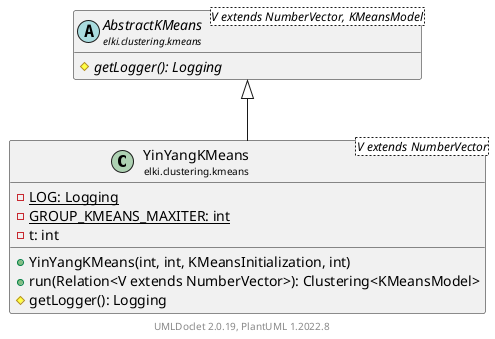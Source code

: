 @startuml
    remove .*\.(Instance|Par|Parameterizer|Factory)$
    set namespaceSeparator none
    hide empty fields
    hide empty methods

    class "<size:14>YinYangKMeans\n<size:10>elki.clustering.kmeans" as elki.clustering.kmeans.YinYangKMeans<V extends NumberVector> [[YinYangKMeans.html]] {
        {static} -LOG: Logging
        {static} -GROUP_KMEANS_MAXITER: int
        -t: int
        +YinYangKMeans(int, int, KMeansInitialization, int)
        +run(Relation<V extends NumberVector>): Clustering<KMeansModel>
        #getLogger(): Logging
    }

    abstract class "<size:14>AbstractKMeans\n<size:10>elki.clustering.kmeans" as elki.clustering.kmeans.AbstractKMeans<V extends NumberVector, KMeansModel> [[AbstractKMeans.html]] {
        {abstract} #getLogger(): Logging
    }
    class "<size:14>YinYangKMeans.Instance\n<size:10>elki.clustering.kmeans" as elki.clustering.kmeans.YinYangKMeans.Instance [[YinYangKMeans.Instance.html]]
    class "<size:14>YinYangKMeans.Par\n<size:10>elki.clustering.kmeans" as elki.clustering.kmeans.YinYangKMeans.Par<V extends NumberVector> [[YinYangKMeans.Par.html]]

    elki.clustering.kmeans.AbstractKMeans <|-- elki.clustering.kmeans.YinYangKMeans
    elki.clustering.kmeans.YinYangKMeans +-- elki.clustering.kmeans.YinYangKMeans.Instance
    elki.clustering.kmeans.YinYangKMeans +-- elki.clustering.kmeans.YinYangKMeans.Par

    center footer UMLDoclet 2.0.19, PlantUML 1.2022.8
@enduml
